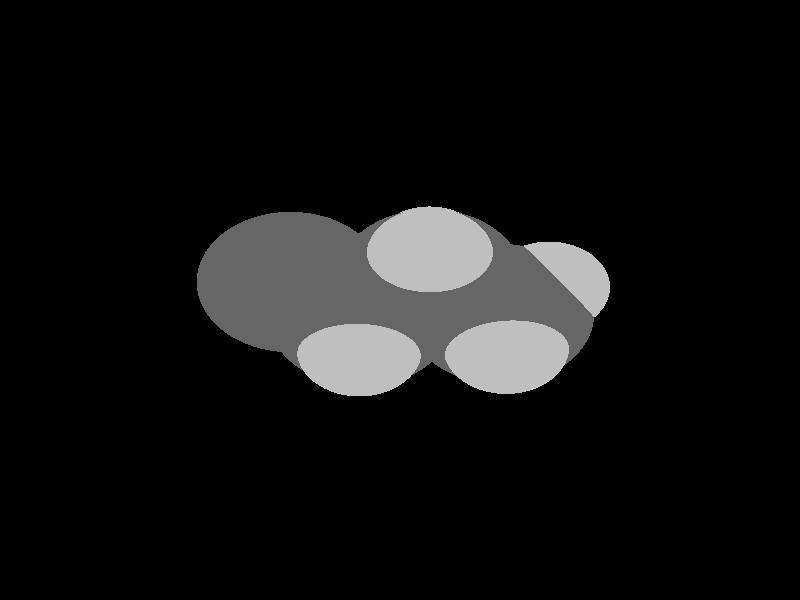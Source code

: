 global_settings {
	ambient_light rgb <0.200000002980232, 0.200000002980232, 0.200000002980232>
	max_trace_level 15
}

background { color rgb <0,0,0> }

camera {
	perspective
	location <-3.21615089277884, 13.7417207543904, -17.4085129781002>
	angle 40
	up <-0.132268883661115, -0.861042722257583, -0.491029910354037>
	right <0.990950025294493, -0.126297394060915, -0.0454644434945128> * 1
	direction <-0.0228689698912384, -0.492599633272978, 0.869955522722536> }

light_source {
	<49.2902875593184, -14.3955091785818, -85.2168053741164>
	color rgb <1, 1, 1>
	fade_distance 136.341652047921
	fade_power 0
	spotlight
	area_light <20, 0, 0>, <0, 0, 20>, 20, 20
	circular
	orient
	point_at <-49.2902875593184, 14.3955091785818, 85.2168053741164>
}

light_source {
	<-61.1344197394615, -50.9912185377971, 8.70053245031653>
	color rgb <0.300000011920929, 0.300000011920929, 0.300000011920929> shadowless
	fade_distance 136.341652047921
	fade_power 0
	parallel
	point_at <61.1344197394615, 50.9912185377971, -8.70053245031653>
}

#default {
	finish {ambient 0.5 diffuse 1 specular 0.2 roughness .01 metallic 1}
}

union {
cylinder {
	<-1.83035483341837, 3.92314344393817, 0.122704521940433>, 	<-2.51574561214466, 3.66987154345419, -0.0869478876565171>, 0.075
	pigment { rgbt <0.400000005960464, 0.400000005960464, 0.400000005960464, 0> }
}
cylinder {
	<-2.51574561214466, 3.66987154345419, -0.0869478876565171>, 	<-3.20113639087095, 3.4165996429702, -0.296600297253467>, 0.075
	pigment { rgbt <0.400000005960464, 0.400000005960464, 0.400000005960464, 0> }
}
cylinder {
	<-3.20113639087095, 3.4165996429702, -0.296600297253467>, 	<-3.76043684891237, 3.83696218591993, 0.0094712953861916>, 0.075
	pigment { rgbt <0.400000005960464, 0.400000005960464, 0.400000005960464, 0> }
}
cylinder {
	<-3.76043684891237, 3.83696218591993, 0.0094712953861916>, 	<-4.31973730695379, 4.25732472886967, 0.315542888025851>, 0.075
	pigment { rgbt <0.400000005960464, 0.400000005960464, 0.400000005960464, 0> }
}
cylinder {
	<-3.20113639087095, 3.4165996429702, -0.296600297253467>, 	<-3.26679137182844, 2.77775502465076, -0.106945305541628>, 0.075
	pigment { rgbt <0.400000005960464, 0.400000005960464, 0.400000005960464, 0> }
}
cylinder {
	<-3.26679137182844, 2.77775502465076, -0.106945305541628>, 	<-3.30862095479518, 2.37073938661176, 0.0138861850044451>, 0.075
	pigment { rgbt <0.75, 0.75, 0.75, 0> }
}
cylinder {
	<-3.20113639087095, 3.4165996429702, -0.296600297253467>, 	<-3.24554510414547, 3.43039597339598, -0.964612741273146>, 0.075
	pigment { rgbt <0.400000005960464, 0.400000005960464, 0.400000005960464, 0> }
}
cylinder {
	<-3.24554510414547, 3.43039597339598, -0.964612741273146>, 	<-3.27383845186812, 3.43918578839513, -1.39021184037054>, 0.075
	pigment { rgbt <0.75, 0.75, 0.75, 0> }
}
cylinder {
	<-4.31973730695379, 4.25732472886967, 0.315542888025851>, 	<-4.27593295995518, 4.2425918094115, 0.9835778299664>, 0.075
	pigment { rgbt <0.400000005960464, 0.400000005960464, 0.400000005960464, 0> }
}
cylinder {
	<-4.27593295995518, 4.2425918094115, 0.9835778299664>, 	<-4.24802460013461, 4.2332052611436, 1.40919219953997>, 0.075
	pigment { rgbt <0.75, 0.75, 0.75, 0> }
}
cylinder {
	<-4.31973730695379, 4.25732472886967, 0.315542888025851>, 	<-5.00510203598662, 4.00482929821592, 0.104871183035355>, 0.075
	pigment { rgbt <0.400000005960464, 0.400000005960464, 0.400000005960464, 0> }
}
cylinder {
	<-5.00510203598662, 4.00482929821592, 0.104871183035355>, 	<-5.69046676501946, 3.75233386756217, -0.10580052195514>, 0.075
	pigment { rgbt <0.400000005960464, 0.400000005960464, 0.400000005960464, 0> }
}
cylinder {
	<-4.31973730695379, 4.25732472886967, 0.315542888025851>, 	<-4.25350232762045, 4.89638158038917, 0.126815985287764>, 0.075
	pigment { rgbt <0.400000005960464, 0.400000005960464, 0.400000005960464, 0> }
}
cylinder {
	<-4.25350232762045, 4.89638158038917, 0.126815985287764>, 	<-4.21130331348331, 5.30353153926502, 0.00657605592017621>, 0.075
	pigment { rgbt <0.75, 0.75, 0.75, 0> }
}
cylinder {
	<-1.83035483341837, 3.92314344393817, 0.122704521940433>, 	<-1.75873455716264, 3.89875525643322, 0.787256096949434>, 0.075
	pigment { rgbt <0.400000005960464, 0.400000005960464, 0.400000005960464, 0> }
}
cylinder {
	<-1.75873455716264, 3.89875525643322, 0.787256096949434>, 	<-1.71313486656849, 3.88322761729919, 1.21036736918279>, 0.075
	pigment { rgbt <0.75, 0.75, 0.75, 0> }
}
cylinder {
	<-1.83035483341837, 3.92314344393817, 0.122704521940433>, 	<-1.73739038827142, 4.55511252070064, -0.0756079449636319>, 0.075
	pigment { rgbt <0.400000005960464, 0.400000005960464, 0.400000005960464, 0> }
}
cylinder {
	<-1.73739038827142, 4.55511252070064, -0.0756079449636319>, 	<-1.67820106625927, 4.95747948074746, -0.201871060330535>, 0.075
	pigment { rgbt <0.75, 0.75, 0.75, 0> }
}
cylinder {
	<-1.83035483341837, 3.92314344393817, 0.122704521940433>, 	<-1.35047544393363, 3.54680600350679, -0.151721578574443>, 0.075
	pigment { rgbt <0.400000005960464, 0.400000005960464, 0.400000005960464, 0> }
}
cylinder {
	<-1.35047544393363, 3.54680600350679, -0.151721578574443>, 	<-1.04496772416279, 3.30721664874404, -0.326430670173326>, 0.075
	pigment { rgbt <0.75, 0.75, 0.75, 0> }
}
sphere {
	<-1.83035483341837, 3.92314344393817, 0.122704521940433>, 0.4104
	pigment { rgbt <0.400000005960464, 0.400000005960464, 0.400000005960464,0> }
}
sphere {
	<-3.20113639087095, 3.4165996429702, -0.296600297253467>, 0.4104
	pigment { rgbt <0.400000005960464, 0.400000005960464, 0.400000005960464,0> }
}
sphere {
	<-4.31973730695379, 4.25732472886967, 0.315542888025851>, 0.4104
	pigment { rgbt <0.400000005960464, 0.400000005960464, 0.400000005960464,0> }
}
sphere {
	<-3.30862095479518, 2.37073938661176, 0.0138861850044451>, 0.1674
	pigment { rgbt <0.75, 0.75, 0.75,0> }
}
sphere {
	<-3.27383845186812, 3.43918578839513, -1.39021184037054>, 0.1674
	pigment { rgbt <0.75, 0.75, 0.75,0> }
}
sphere {
	<-4.24802460013461, 4.2332052611436, 1.40919219953997>, 0.1674
	pigment { rgbt <0.75, 0.75, 0.75,0> }
}
sphere {
	<-5.69046676501946, 3.75233386756217, -0.10580052195514>, 0.4104
	pigment { rgbt <0.400000005960464, 0.400000005960464, 0.400000005960464,0> }
}
sphere {
	<-4.21130331348331, 5.30353153926502, 0.00657605592017621>, 0.1674
	pigment { rgbt <0.75, 0.75, 0.75,0> }
}
sphere {
	<-1.71313486656849, 3.88322761729919, 1.21036736918279>, 0.1674
	pigment { rgbt <0.75, 0.75, 0.75,0> }
}
sphere {
	<-1.67820106625927, 4.95747948074746, -0.201871060330535>, 0.1674
	pigment { rgbt <0.75, 0.75, 0.75,0> }
}
sphere {
	<-1.04496772416279, 3.30721664874404, -0.326430670173326>, 0.1674
	pigment { rgbt <0.75, 0.75, 0.75,0> }
}
}
merge {
}
union {
}
merge {
sphere {
	<-1.83035483341837, 3.92314344393817, 0.122704521940433>, 1.69983
	pigment { rgbt <0, 0, 0,0> }
}
sphere {
	<-3.20113639087095, 3.4165996429702, -0.296600297253467>, 1.69983
	pigment { rgbt <0, 0, 0,0> }
}
sphere {
	<-4.31973730695379, 4.25732472886967, 0.315542888025851>, 1.69983
	pigment { rgbt <0, 0, 0,0> }
}
sphere {
	<-3.30862095479518, 2.37073938661176, 0.0138861850044451>, 1.09989
	pigment { rgbt <0, 0, 0,0> }
}
sphere {
	<-3.27383845186812, 3.43918578839513, -1.39021184037054>, 1.09989
	pigment { rgbt <0, 0, 0,0> }
}
sphere {
	<-4.24802460013461, 4.2332052611436, 1.40919219953997>, 1.09989
	pigment { rgbt <0, 0, 0,0> }
}
sphere {
	<-5.69046676501946, 3.75233386756217, -0.10580052195514>, 1.69983
	pigment { rgbt <0, 0, 0,0> }
}
sphere {
	<-4.21130331348331, 5.30353153926502, 0.00657605592017621>, 1.09989
	pigment { rgbt <0, 0, 0,0> }
}
sphere {
	<-1.71313486656849, 3.88322761729919, 1.21036736918279>, 1.09989
	pigment { rgbt <0, 0, 0,0> }
}
sphere {
	<-1.67820106625927, 4.95747948074746, -0.201871060330535>, 1.09989
	pigment { rgbt <0, 0, 0,0> }
}
sphere {
	<-1.04496772416279, 3.30721664874404, -0.326430670173326>, 1.09989
	pigment { rgbt <0, 0, 0,0> }
}
sphere {
	<-1.83035483341837, 3.92314344393817, 0.122704521940433>, 1.7
	pigment { rgbt <0.400000005960464, 0.400000005960464, 0.400000005960464,0.350000023841858> }
}
sphere {
	<-3.20113639087095, 3.4165996429702, -0.296600297253467>, 1.7
	pigment { rgbt <0.400000005960464, 0.400000005960464, 0.400000005960464,0.350000023841858> }
}
sphere {
	<-4.31973730695379, 4.25732472886967, 0.315542888025851>, 1.7
	pigment { rgbt <0.400000005960464, 0.400000005960464, 0.400000005960464,0.350000023841858> }
}
sphere {
	<-3.30862095479518, 2.37073938661176, 0.0138861850044451>, 1.1
	pigment { rgbt <0.75, 0.75, 0.75,0.350000023841858> }
}
sphere {
	<-3.27383845186812, 3.43918578839513, -1.39021184037054>, 1.1
	pigment { rgbt <0.75, 0.75, 0.75,0.350000023841858> }
}
sphere {
	<-4.24802460013461, 4.2332052611436, 1.40919219953997>, 1.1
	pigment { rgbt <0.75, 0.75, 0.75,0.350000023841858> }
}
sphere {
	<-5.69046676501946, 3.75233386756217, -0.10580052195514>, 1.7
	pigment { rgbt <0.400000005960464, 0.400000005960464, 0.400000005960464,0.350000023841858> }
}
sphere {
	<-4.21130331348331, 5.30353153926502, 0.00657605592017621>, 1.1
	pigment { rgbt <0.75, 0.75, 0.75,0.350000023841858> }
}
sphere {
	<-1.71313486656849, 3.88322761729919, 1.21036736918279>, 1.1
	pigment { rgbt <0.75, 0.75, 0.75,0.350000023841858> }
}
sphere {
	<-1.67820106625927, 4.95747948074746, -0.201871060330535>, 1.1
	pigment { rgbt <0.75, 0.75, 0.75,0.350000023841858> }
}
sphere {
	<-1.04496772416279, 3.30721664874404, -0.326430670173326>, 1.1
	pigment { rgbt <0.75, 0.75, 0.75,0.350000023841858> }
}
}
